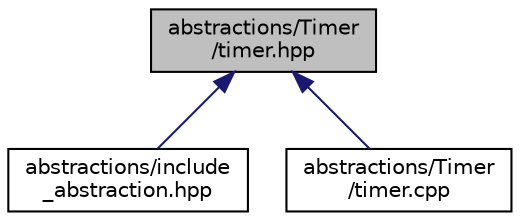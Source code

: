 digraph "abstractions/Timer/timer.hpp"
{
 // LATEX_PDF_SIZE
  edge [fontname="Helvetica",fontsize="10",labelfontname="Helvetica",labelfontsize="10"];
  node [fontname="Helvetica",fontsize="10",shape=record];
  Node1 [label="abstractions/Timer\l/timer.hpp",height=0.2,width=0.4,color="black", fillcolor="grey75", style="filled", fontcolor="black",tooltip=" "];
  Node1 -> Node2 [dir="back",color="midnightblue",fontsize="10",style="solid"];
  Node2 [label="abstractions/include\l_abstraction.hpp",height=0.2,width=0.4,color="black", fillcolor="white", style="filled",URL="$include__abstraction_8hpp.html",tooltip=" "];
  Node1 -> Node3 [dir="back",color="midnightblue",fontsize="10",style="solid"];
  Node3 [label="abstractions/Timer\l/timer.cpp",height=0.2,width=0.4,color="black", fillcolor="white", style="filled",URL="$timer_8cpp.html",tooltip=" "];
}
